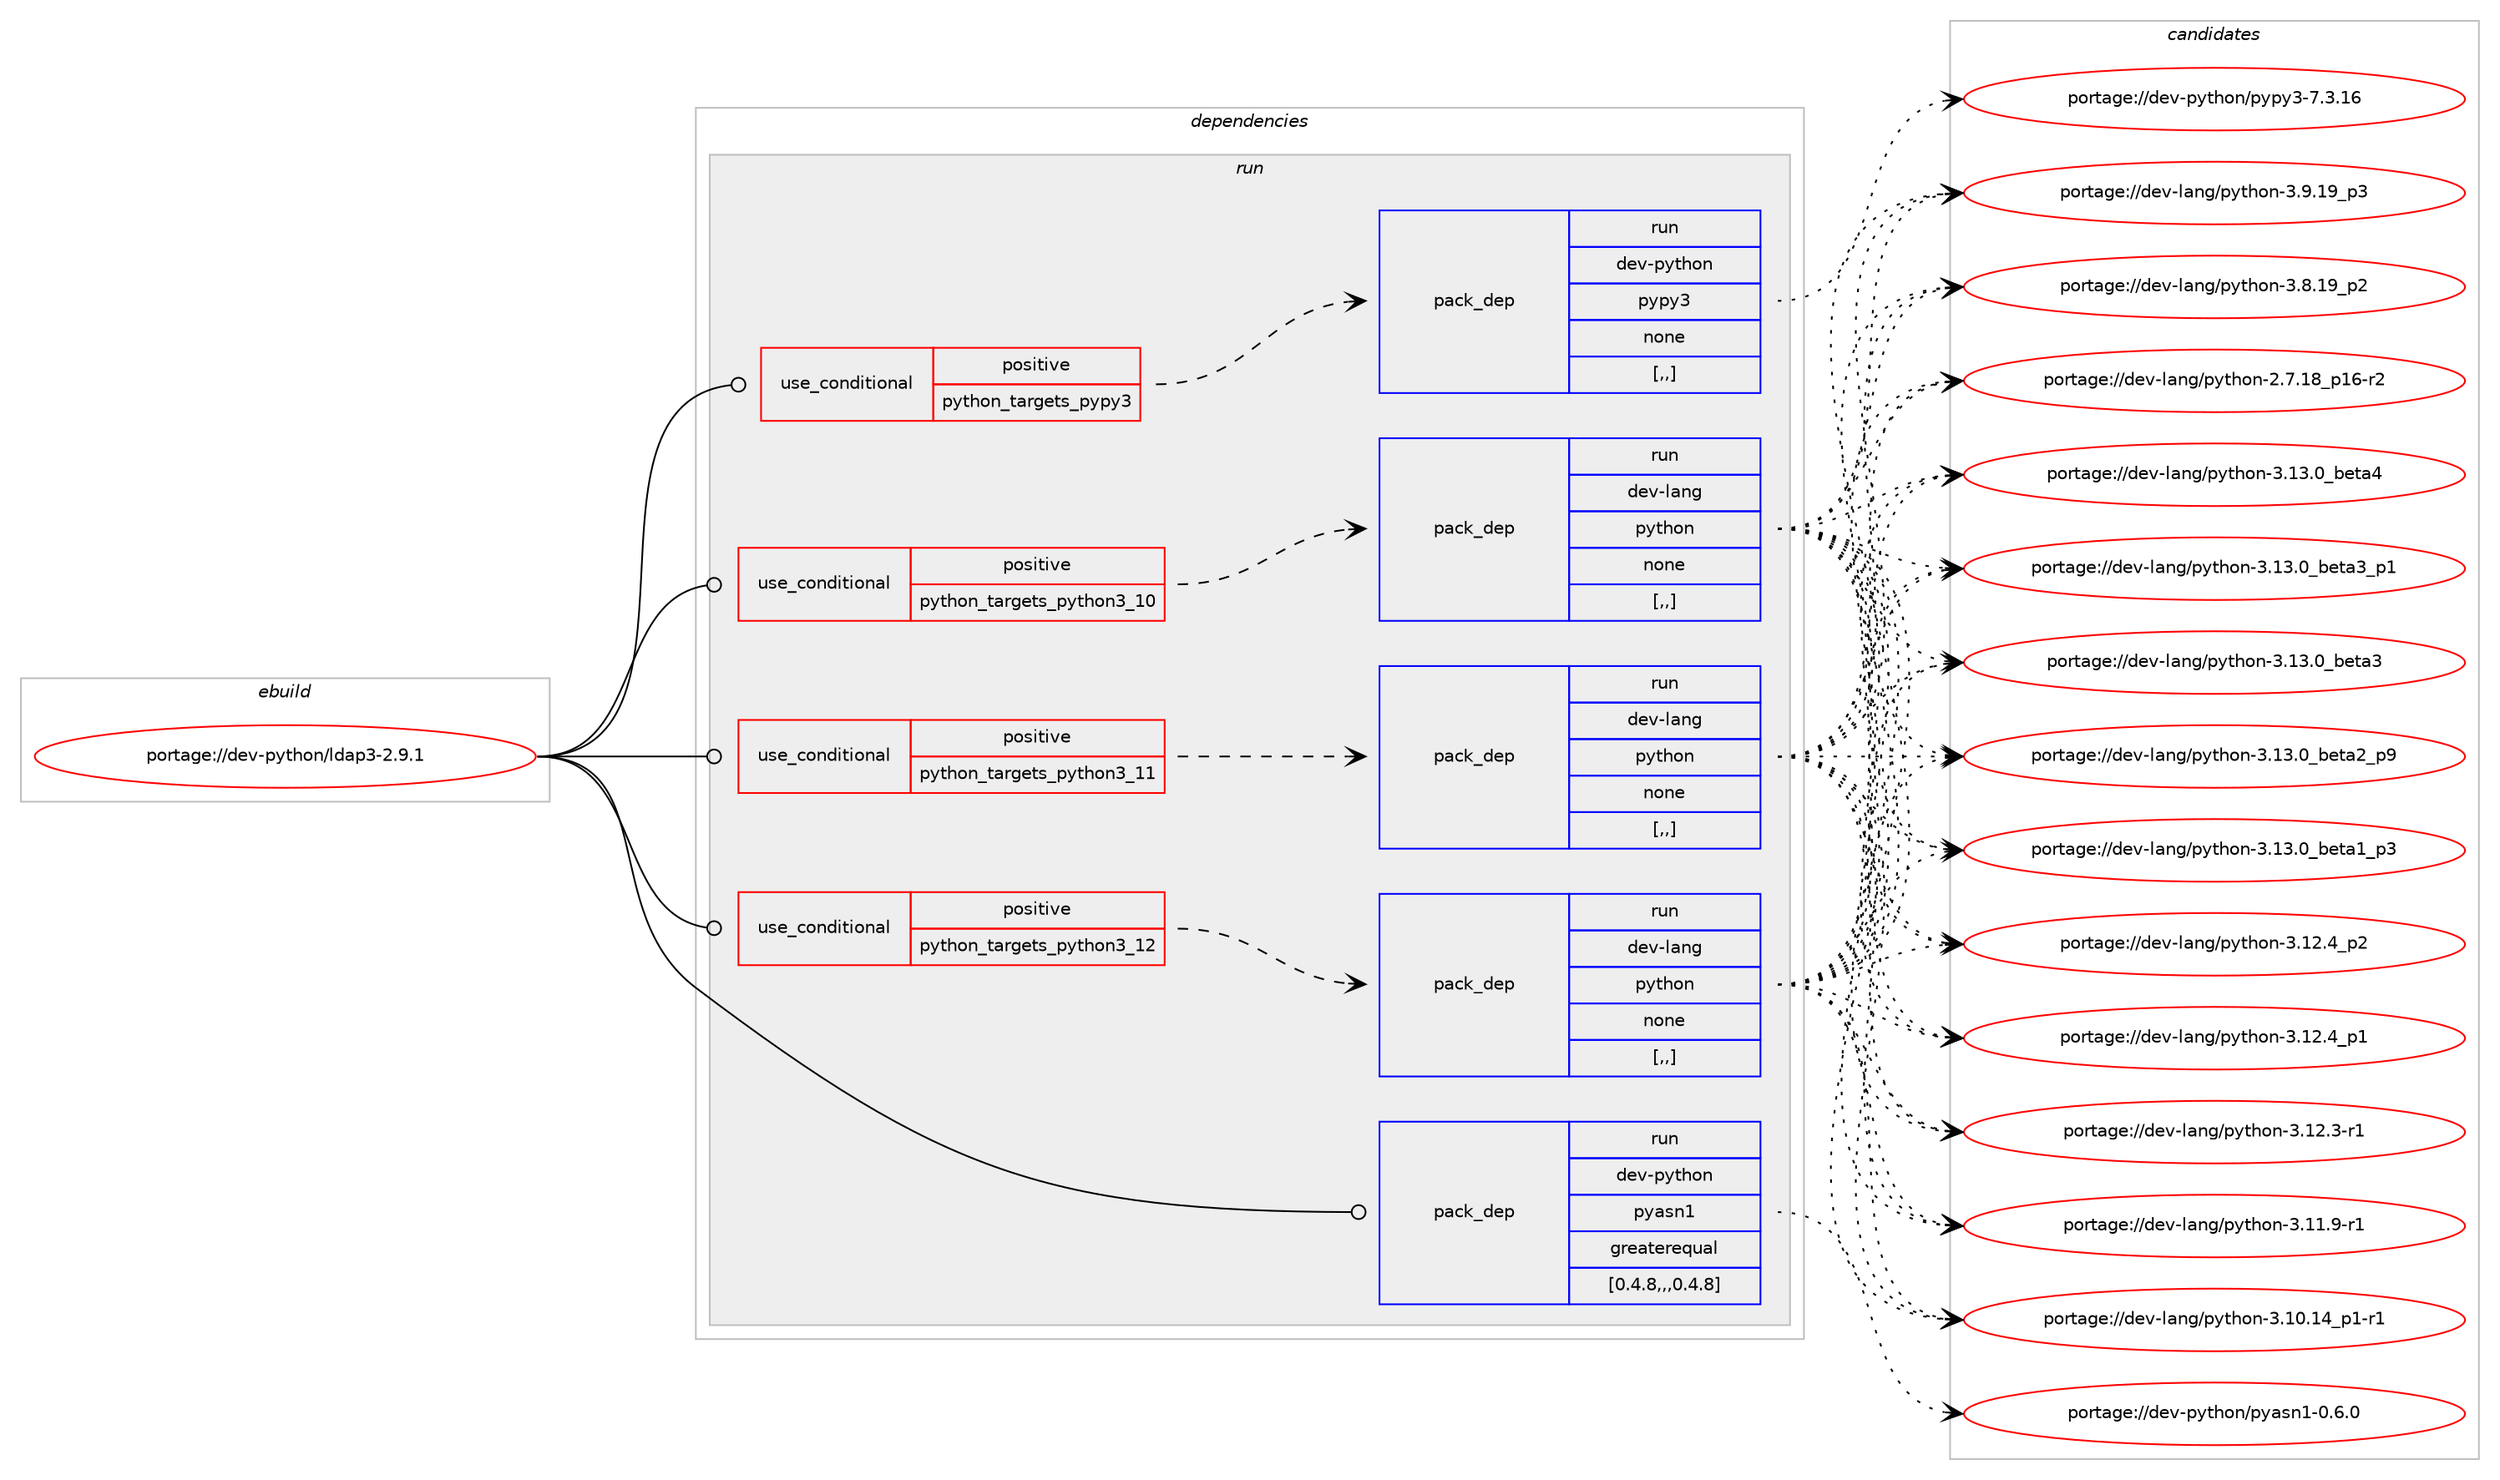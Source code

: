 digraph prolog {

# *************
# Graph options
# *************

newrank=true;
concentrate=true;
compound=true;
graph [rankdir=LR,fontname=Helvetica,fontsize=10,ranksep=1.5];#, ranksep=2.5, nodesep=0.2];
edge  [arrowhead=vee];
node  [fontname=Helvetica,fontsize=10];

# **********
# The ebuild
# **********

subgraph cluster_leftcol {
color=gray;
label=<<i>ebuild</i>>;
id [label="portage://dev-python/ldap3-2.9.1", color=red, width=4, href="../dev-python/ldap3-2.9.1.svg"];
}

# ****************
# The dependencies
# ****************

subgraph cluster_midcol {
color=gray;
label=<<i>dependencies</i>>;
subgraph cluster_compile {
fillcolor="#eeeeee";
style=filled;
label=<<i>compile</i>>;
}
subgraph cluster_compileandrun {
fillcolor="#eeeeee";
style=filled;
label=<<i>compile and run</i>>;
}
subgraph cluster_run {
fillcolor="#eeeeee";
style=filled;
label=<<i>run</i>>;
subgraph cond34291 {
dependency150083 [label=<<TABLE BORDER="0" CELLBORDER="1" CELLSPACING="0" CELLPADDING="4"><TR><TD ROWSPAN="3" CELLPADDING="10">use_conditional</TD></TR><TR><TD>positive</TD></TR><TR><TD>python_targets_pypy3</TD></TR></TABLE>>, shape=none, color=red];
subgraph pack114543 {
dependency150084 [label=<<TABLE BORDER="0" CELLBORDER="1" CELLSPACING="0" CELLPADDING="4" WIDTH="220"><TR><TD ROWSPAN="6" CELLPADDING="30">pack_dep</TD></TR><TR><TD WIDTH="110">run</TD></TR><TR><TD>dev-python</TD></TR><TR><TD>pypy3</TD></TR><TR><TD>none</TD></TR><TR><TD>[,,]</TD></TR></TABLE>>, shape=none, color=blue];
}
dependency150083:e -> dependency150084:w [weight=20,style="dashed",arrowhead="vee"];
}
id:e -> dependency150083:w [weight=20,style="solid",arrowhead="odot"];
subgraph cond34292 {
dependency150085 [label=<<TABLE BORDER="0" CELLBORDER="1" CELLSPACING="0" CELLPADDING="4"><TR><TD ROWSPAN="3" CELLPADDING="10">use_conditional</TD></TR><TR><TD>positive</TD></TR><TR><TD>python_targets_python3_10</TD></TR></TABLE>>, shape=none, color=red];
subgraph pack114544 {
dependency150086 [label=<<TABLE BORDER="0" CELLBORDER="1" CELLSPACING="0" CELLPADDING="4" WIDTH="220"><TR><TD ROWSPAN="6" CELLPADDING="30">pack_dep</TD></TR><TR><TD WIDTH="110">run</TD></TR><TR><TD>dev-lang</TD></TR><TR><TD>python</TD></TR><TR><TD>none</TD></TR><TR><TD>[,,]</TD></TR></TABLE>>, shape=none, color=blue];
}
dependency150085:e -> dependency150086:w [weight=20,style="dashed",arrowhead="vee"];
}
id:e -> dependency150085:w [weight=20,style="solid",arrowhead="odot"];
subgraph cond34293 {
dependency150087 [label=<<TABLE BORDER="0" CELLBORDER="1" CELLSPACING="0" CELLPADDING="4"><TR><TD ROWSPAN="3" CELLPADDING="10">use_conditional</TD></TR><TR><TD>positive</TD></TR><TR><TD>python_targets_python3_11</TD></TR></TABLE>>, shape=none, color=red];
subgraph pack114545 {
dependency150088 [label=<<TABLE BORDER="0" CELLBORDER="1" CELLSPACING="0" CELLPADDING="4" WIDTH="220"><TR><TD ROWSPAN="6" CELLPADDING="30">pack_dep</TD></TR><TR><TD WIDTH="110">run</TD></TR><TR><TD>dev-lang</TD></TR><TR><TD>python</TD></TR><TR><TD>none</TD></TR><TR><TD>[,,]</TD></TR></TABLE>>, shape=none, color=blue];
}
dependency150087:e -> dependency150088:w [weight=20,style="dashed",arrowhead="vee"];
}
id:e -> dependency150087:w [weight=20,style="solid",arrowhead="odot"];
subgraph cond34294 {
dependency150089 [label=<<TABLE BORDER="0" CELLBORDER="1" CELLSPACING="0" CELLPADDING="4"><TR><TD ROWSPAN="3" CELLPADDING="10">use_conditional</TD></TR><TR><TD>positive</TD></TR><TR><TD>python_targets_python3_12</TD></TR></TABLE>>, shape=none, color=red];
subgraph pack114546 {
dependency150090 [label=<<TABLE BORDER="0" CELLBORDER="1" CELLSPACING="0" CELLPADDING="4" WIDTH="220"><TR><TD ROWSPAN="6" CELLPADDING="30">pack_dep</TD></TR><TR><TD WIDTH="110">run</TD></TR><TR><TD>dev-lang</TD></TR><TR><TD>python</TD></TR><TR><TD>none</TD></TR><TR><TD>[,,]</TD></TR></TABLE>>, shape=none, color=blue];
}
dependency150089:e -> dependency150090:w [weight=20,style="dashed",arrowhead="vee"];
}
id:e -> dependency150089:w [weight=20,style="solid",arrowhead="odot"];
subgraph pack114547 {
dependency150091 [label=<<TABLE BORDER="0" CELLBORDER="1" CELLSPACING="0" CELLPADDING="4" WIDTH="220"><TR><TD ROWSPAN="6" CELLPADDING="30">pack_dep</TD></TR><TR><TD WIDTH="110">run</TD></TR><TR><TD>dev-python</TD></TR><TR><TD>pyasn1</TD></TR><TR><TD>greaterequal</TD></TR><TR><TD>[0.4.8,,,0.4.8]</TD></TR></TABLE>>, shape=none, color=blue];
}
id:e -> dependency150091:w [weight=20,style="solid",arrowhead="odot"];
}
}

# **************
# The candidates
# **************

subgraph cluster_choices {
rank=same;
color=gray;
label=<<i>candidates</i>>;

subgraph choice114543 {
color=black;
nodesep=1;
choice10010111845112121116104111110471121211121215145554651464954 [label="portage://dev-python/pypy3-7.3.16", color=red, width=4,href="../dev-python/pypy3-7.3.16.svg"];
dependency150084:e -> choice10010111845112121116104111110471121211121215145554651464954:w [style=dotted,weight="100"];
}
subgraph choice114544 {
color=black;
nodesep=1;
choice1001011184510897110103471121211161041111104551464951464895981011169752 [label="portage://dev-lang/python-3.13.0_beta4", color=red, width=4,href="../dev-lang/python-3.13.0_beta4.svg"];
choice10010111845108971101034711212111610411111045514649514648959810111697519511249 [label="portage://dev-lang/python-3.13.0_beta3_p1", color=red, width=4,href="../dev-lang/python-3.13.0_beta3_p1.svg"];
choice1001011184510897110103471121211161041111104551464951464895981011169751 [label="portage://dev-lang/python-3.13.0_beta3", color=red, width=4,href="../dev-lang/python-3.13.0_beta3.svg"];
choice10010111845108971101034711212111610411111045514649514648959810111697509511257 [label="portage://dev-lang/python-3.13.0_beta2_p9", color=red, width=4,href="../dev-lang/python-3.13.0_beta2_p9.svg"];
choice10010111845108971101034711212111610411111045514649514648959810111697499511251 [label="portage://dev-lang/python-3.13.0_beta1_p3", color=red, width=4,href="../dev-lang/python-3.13.0_beta1_p3.svg"];
choice100101118451089711010347112121116104111110455146495046529511250 [label="portage://dev-lang/python-3.12.4_p2", color=red, width=4,href="../dev-lang/python-3.12.4_p2.svg"];
choice100101118451089711010347112121116104111110455146495046529511249 [label="portage://dev-lang/python-3.12.4_p1", color=red, width=4,href="../dev-lang/python-3.12.4_p1.svg"];
choice100101118451089711010347112121116104111110455146495046514511449 [label="portage://dev-lang/python-3.12.3-r1", color=red, width=4,href="../dev-lang/python-3.12.3-r1.svg"];
choice100101118451089711010347112121116104111110455146494946574511449 [label="portage://dev-lang/python-3.11.9-r1", color=red, width=4,href="../dev-lang/python-3.11.9-r1.svg"];
choice100101118451089711010347112121116104111110455146494846495295112494511449 [label="portage://dev-lang/python-3.10.14_p1-r1", color=red, width=4,href="../dev-lang/python-3.10.14_p1-r1.svg"];
choice100101118451089711010347112121116104111110455146574649579511251 [label="portage://dev-lang/python-3.9.19_p3", color=red, width=4,href="../dev-lang/python-3.9.19_p3.svg"];
choice100101118451089711010347112121116104111110455146564649579511250 [label="portage://dev-lang/python-3.8.19_p2", color=red, width=4,href="../dev-lang/python-3.8.19_p2.svg"];
choice100101118451089711010347112121116104111110455046554649569511249544511450 [label="portage://dev-lang/python-2.7.18_p16-r2", color=red, width=4,href="../dev-lang/python-2.7.18_p16-r2.svg"];
dependency150086:e -> choice1001011184510897110103471121211161041111104551464951464895981011169752:w [style=dotted,weight="100"];
dependency150086:e -> choice10010111845108971101034711212111610411111045514649514648959810111697519511249:w [style=dotted,weight="100"];
dependency150086:e -> choice1001011184510897110103471121211161041111104551464951464895981011169751:w [style=dotted,weight="100"];
dependency150086:e -> choice10010111845108971101034711212111610411111045514649514648959810111697509511257:w [style=dotted,weight="100"];
dependency150086:e -> choice10010111845108971101034711212111610411111045514649514648959810111697499511251:w [style=dotted,weight="100"];
dependency150086:e -> choice100101118451089711010347112121116104111110455146495046529511250:w [style=dotted,weight="100"];
dependency150086:e -> choice100101118451089711010347112121116104111110455146495046529511249:w [style=dotted,weight="100"];
dependency150086:e -> choice100101118451089711010347112121116104111110455146495046514511449:w [style=dotted,weight="100"];
dependency150086:e -> choice100101118451089711010347112121116104111110455146494946574511449:w [style=dotted,weight="100"];
dependency150086:e -> choice100101118451089711010347112121116104111110455146494846495295112494511449:w [style=dotted,weight="100"];
dependency150086:e -> choice100101118451089711010347112121116104111110455146574649579511251:w [style=dotted,weight="100"];
dependency150086:e -> choice100101118451089711010347112121116104111110455146564649579511250:w [style=dotted,weight="100"];
dependency150086:e -> choice100101118451089711010347112121116104111110455046554649569511249544511450:w [style=dotted,weight="100"];
}
subgraph choice114545 {
color=black;
nodesep=1;
choice1001011184510897110103471121211161041111104551464951464895981011169752 [label="portage://dev-lang/python-3.13.0_beta4", color=red, width=4,href="../dev-lang/python-3.13.0_beta4.svg"];
choice10010111845108971101034711212111610411111045514649514648959810111697519511249 [label="portage://dev-lang/python-3.13.0_beta3_p1", color=red, width=4,href="../dev-lang/python-3.13.0_beta3_p1.svg"];
choice1001011184510897110103471121211161041111104551464951464895981011169751 [label="portage://dev-lang/python-3.13.0_beta3", color=red, width=4,href="../dev-lang/python-3.13.0_beta3.svg"];
choice10010111845108971101034711212111610411111045514649514648959810111697509511257 [label="portage://dev-lang/python-3.13.0_beta2_p9", color=red, width=4,href="../dev-lang/python-3.13.0_beta2_p9.svg"];
choice10010111845108971101034711212111610411111045514649514648959810111697499511251 [label="portage://dev-lang/python-3.13.0_beta1_p3", color=red, width=4,href="../dev-lang/python-3.13.0_beta1_p3.svg"];
choice100101118451089711010347112121116104111110455146495046529511250 [label="portage://dev-lang/python-3.12.4_p2", color=red, width=4,href="../dev-lang/python-3.12.4_p2.svg"];
choice100101118451089711010347112121116104111110455146495046529511249 [label="portage://dev-lang/python-3.12.4_p1", color=red, width=4,href="../dev-lang/python-3.12.4_p1.svg"];
choice100101118451089711010347112121116104111110455146495046514511449 [label="portage://dev-lang/python-3.12.3-r1", color=red, width=4,href="../dev-lang/python-3.12.3-r1.svg"];
choice100101118451089711010347112121116104111110455146494946574511449 [label="portage://dev-lang/python-3.11.9-r1", color=red, width=4,href="../dev-lang/python-3.11.9-r1.svg"];
choice100101118451089711010347112121116104111110455146494846495295112494511449 [label="portage://dev-lang/python-3.10.14_p1-r1", color=red, width=4,href="../dev-lang/python-3.10.14_p1-r1.svg"];
choice100101118451089711010347112121116104111110455146574649579511251 [label="portage://dev-lang/python-3.9.19_p3", color=red, width=4,href="../dev-lang/python-3.9.19_p3.svg"];
choice100101118451089711010347112121116104111110455146564649579511250 [label="portage://dev-lang/python-3.8.19_p2", color=red, width=4,href="../dev-lang/python-3.8.19_p2.svg"];
choice100101118451089711010347112121116104111110455046554649569511249544511450 [label="portage://dev-lang/python-2.7.18_p16-r2", color=red, width=4,href="../dev-lang/python-2.7.18_p16-r2.svg"];
dependency150088:e -> choice1001011184510897110103471121211161041111104551464951464895981011169752:w [style=dotted,weight="100"];
dependency150088:e -> choice10010111845108971101034711212111610411111045514649514648959810111697519511249:w [style=dotted,weight="100"];
dependency150088:e -> choice1001011184510897110103471121211161041111104551464951464895981011169751:w [style=dotted,weight="100"];
dependency150088:e -> choice10010111845108971101034711212111610411111045514649514648959810111697509511257:w [style=dotted,weight="100"];
dependency150088:e -> choice10010111845108971101034711212111610411111045514649514648959810111697499511251:w [style=dotted,weight="100"];
dependency150088:e -> choice100101118451089711010347112121116104111110455146495046529511250:w [style=dotted,weight="100"];
dependency150088:e -> choice100101118451089711010347112121116104111110455146495046529511249:w [style=dotted,weight="100"];
dependency150088:e -> choice100101118451089711010347112121116104111110455146495046514511449:w [style=dotted,weight="100"];
dependency150088:e -> choice100101118451089711010347112121116104111110455146494946574511449:w [style=dotted,weight="100"];
dependency150088:e -> choice100101118451089711010347112121116104111110455146494846495295112494511449:w [style=dotted,weight="100"];
dependency150088:e -> choice100101118451089711010347112121116104111110455146574649579511251:w [style=dotted,weight="100"];
dependency150088:e -> choice100101118451089711010347112121116104111110455146564649579511250:w [style=dotted,weight="100"];
dependency150088:e -> choice100101118451089711010347112121116104111110455046554649569511249544511450:w [style=dotted,weight="100"];
}
subgraph choice114546 {
color=black;
nodesep=1;
choice1001011184510897110103471121211161041111104551464951464895981011169752 [label="portage://dev-lang/python-3.13.0_beta4", color=red, width=4,href="../dev-lang/python-3.13.0_beta4.svg"];
choice10010111845108971101034711212111610411111045514649514648959810111697519511249 [label="portage://dev-lang/python-3.13.0_beta3_p1", color=red, width=4,href="../dev-lang/python-3.13.0_beta3_p1.svg"];
choice1001011184510897110103471121211161041111104551464951464895981011169751 [label="portage://dev-lang/python-3.13.0_beta3", color=red, width=4,href="../dev-lang/python-3.13.0_beta3.svg"];
choice10010111845108971101034711212111610411111045514649514648959810111697509511257 [label="portage://dev-lang/python-3.13.0_beta2_p9", color=red, width=4,href="../dev-lang/python-3.13.0_beta2_p9.svg"];
choice10010111845108971101034711212111610411111045514649514648959810111697499511251 [label="portage://dev-lang/python-3.13.0_beta1_p3", color=red, width=4,href="../dev-lang/python-3.13.0_beta1_p3.svg"];
choice100101118451089711010347112121116104111110455146495046529511250 [label="portage://dev-lang/python-3.12.4_p2", color=red, width=4,href="../dev-lang/python-3.12.4_p2.svg"];
choice100101118451089711010347112121116104111110455146495046529511249 [label="portage://dev-lang/python-3.12.4_p1", color=red, width=4,href="../dev-lang/python-3.12.4_p1.svg"];
choice100101118451089711010347112121116104111110455146495046514511449 [label="portage://dev-lang/python-3.12.3-r1", color=red, width=4,href="../dev-lang/python-3.12.3-r1.svg"];
choice100101118451089711010347112121116104111110455146494946574511449 [label="portage://dev-lang/python-3.11.9-r1", color=red, width=4,href="../dev-lang/python-3.11.9-r1.svg"];
choice100101118451089711010347112121116104111110455146494846495295112494511449 [label="portage://dev-lang/python-3.10.14_p1-r1", color=red, width=4,href="../dev-lang/python-3.10.14_p1-r1.svg"];
choice100101118451089711010347112121116104111110455146574649579511251 [label="portage://dev-lang/python-3.9.19_p3", color=red, width=4,href="../dev-lang/python-3.9.19_p3.svg"];
choice100101118451089711010347112121116104111110455146564649579511250 [label="portage://dev-lang/python-3.8.19_p2", color=red, width=4,href="../dev-lang/python-3.8.19_p2.svg"];
choice100101118451089711010347112121116104111110455046554649569511249544511450 [label="portage://dev-lang/python-2.7.18_p16-r2", color=red, width=4,href="../dev-lang/python-2.7.18_p16-r2.svg"];
dependency150090:e -> choice1001011184510897110103471121211161041111104551464951464895981011169752:w [style=dotted,weight="100"];
dependency150090:e -> choice10010111845108971101034711212111610411111045514649514648959810111697519511249:w [style=dotted,weight="100"];
dependency150090:e -> choice1001011184510897110103471121211161041111104551464951464895981011169751:w [style=dotted,weight="100"];
dependency150090:e -> choice10010111845108971101034711212111610411111045514649514648959810111697509511257:w [style=dotted,weight="100"];
dependency150090:e -> choice10010111845108971101034711212111610411111045514649514648959810111697499511251:w [style=dotted,weight="100"];
dependency150090:e -> choice100101118451089711010347112121116104111110455146495046529511250:w [style=dotted,weight="100"];
dependency150090:e -> choice100101118451089711010347112121116104111110455146495046529511249:w [style=dotted,weight="100"];
dependency150090:e -> choice100101118451089711010347112121116104111110455146495046514511449:w [style=dotted,weight="100"];
dependency150090:e -> choice100101118451089711010347112121116104111110455146494946574511449:w [style=dotted,weight="100"];
dependency150090:e -> choice100101118451089711010347112121116104111110455146494846495295112494511449:w [style=dotted,weight="100"];
dependency150090:e -> choice100101118451089711010347112121116104111110455146574649579511251:w [style=dotted,weight="100"];
dependency150090:e -> choice100101118451089711010347112121116104111110455146564649579511250:w [style=dotted,weight="100"];
dependency150090:e -> choice100101118451089711010347112121116104111110455046554649569511249544511450:w [style=dotted,weight="100"];
}
subgraph choice114547 {
color=black;
nodesep=1;
choice10010111845112121116104111110471121219711511049454846544648 [label="portage://dev-python/pyasn1-0.6.0", color=red, width=4,href="../dev-python/pyasn1-0.6.0.svg"];
dependency150091:e -> choice10010111845112121116104111110471121219711511049454846544648:w [style=dotted,weight="100"];
}
}

}
